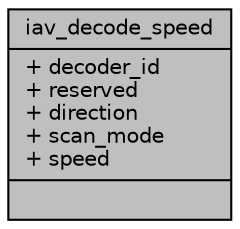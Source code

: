 digraph "iav_decode_speed"
{
 // INTERACTIVE_SVG=YES
 // LATEX_PDF_SIZE
  bgcolor="transparent";
  edge [fontname="Helvetica",fontsize="10",labelfontname="Helvetica",labelfontsize="10"];
  node [fontname="Helvetica",fontsize="10",shape=record];
  Node1 [label="{iav_decode_speed\n|+ decoder_id\l+ reserved\l+ direction\l+ scan_mode\l+ speed\l|}",height=0.2,width=0.4,color="black", fillcolor="grey75", style="filled", fontcolor="black",tooltip=" "];
}
